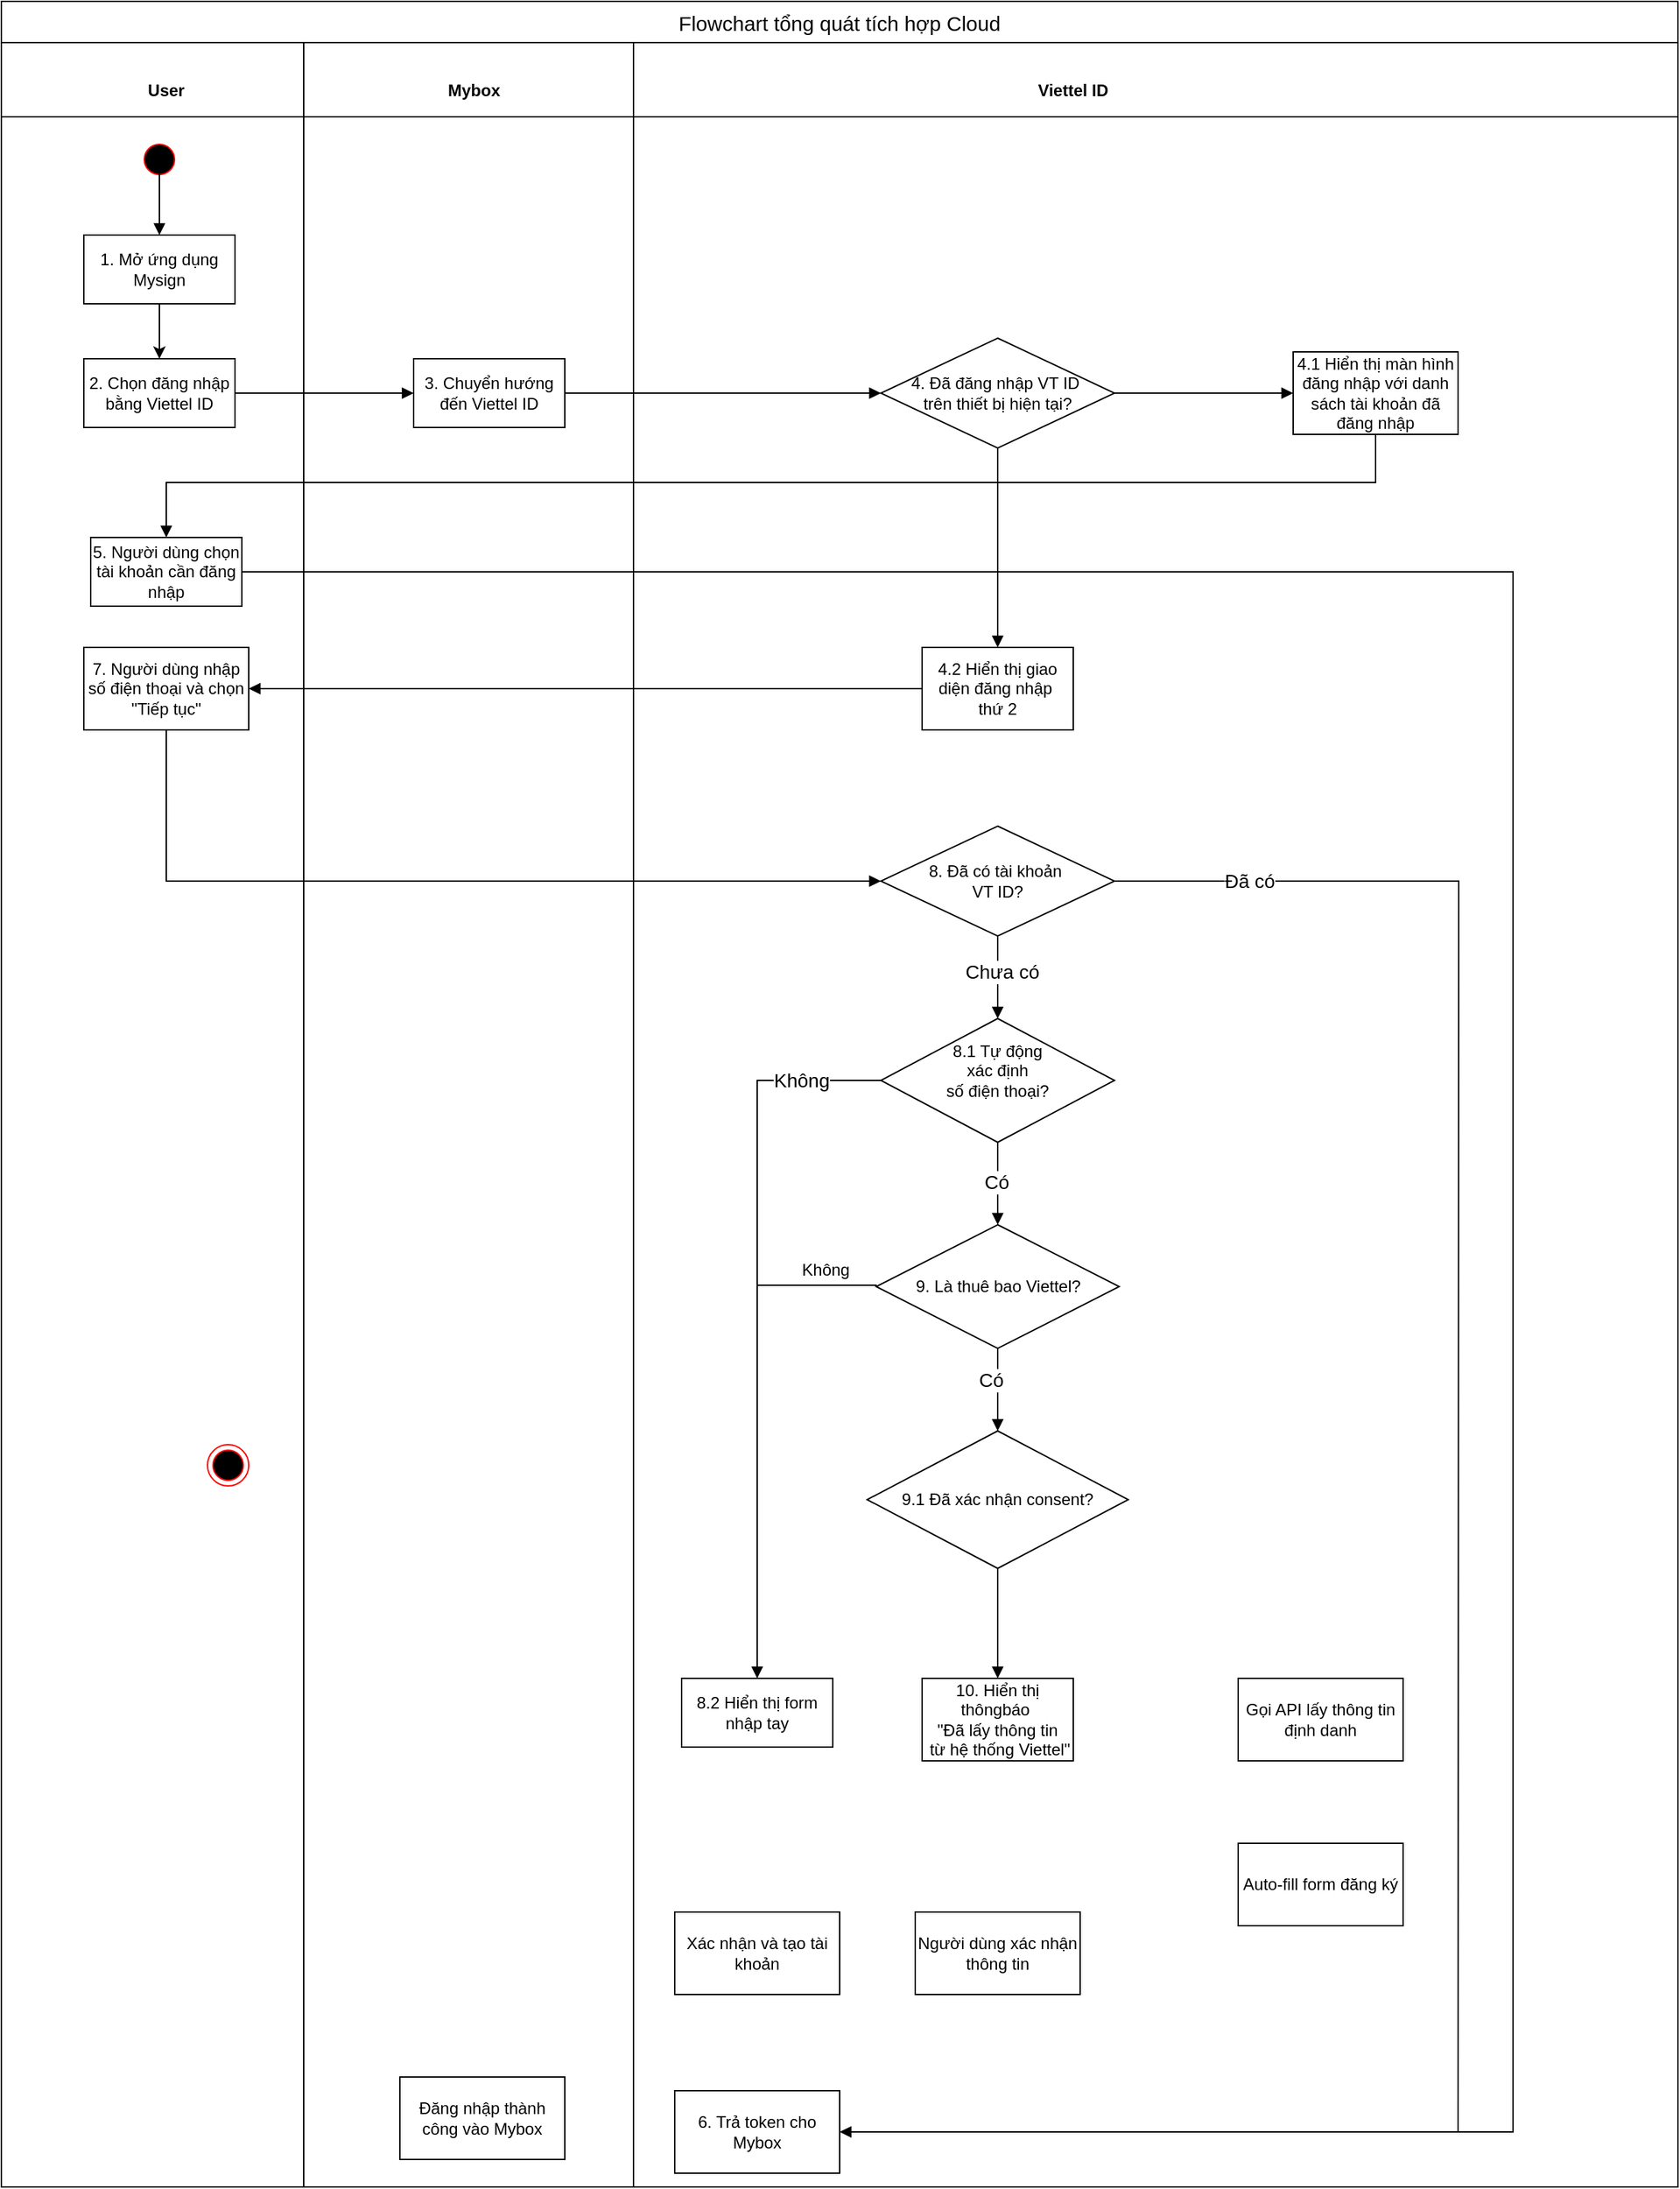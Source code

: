 <mxfile version="28.0.5">
  <diagram name="Trang-1" id="94uzMLs1_o3RW-zAGpia">
    <mxGraphModel dx="1500" dy="619" grid="1" gridSize="10" guides="1" tooltips="1" connect="1" arrows="1" fold="1" page="1" pageScale="1" pageWidth="827" pageHeight="1169" math="0" shadow="0">
      <root>
        <mxCell id="0" />
        <mxCell id="1" parent="0" />
        <mxCell id="i7ZkPhsIBtYQGttYs5Yl-10" value="Flowchart tổng quát tích hợp Cloud" style="shape=table;startSize=30;container=1;collapsible=0;childLayout=tableLayout;fontSize=15;fontStyle=0;verticalAlign=middle;" vertex="1" parent="1">
          <mxGeometry x="100" y="60" width="1220" height="1590" as="geometry" />
        </mxCell>
        <mxCell id="i7ZkPhsIBtYQGttYs5Yl-11" value="" style="shape=tableRow;horizontal=0;startSize=0;swimlaneHead=0;swimlaneBody=0;strokeColor=inherit;top=0;left=0;bottom=0;right=0;collapsible=0;dropTarget=0;fillColor=none;points=[[0,0.5],[1,0.5]];portConstraint=eastwest;" vertex="1" parent="i7ZkPhsIBtYQGttYs5Yl-10">
          <mxGeometry y="30" width="1220" height="1560" as="geometry" />
        </mxCell>
        <mxCell id="i7ZkPhsIBtYQGttYs5Yl-12" value="" style="shape=partialRectangle;html=1;whiteSpace=wrap;connectable=0;strokeColor=inherit;overflow=hidden;fillColor=none;top=0;left=0;bottom=0;right=0;pointerEvents=1;" vertex="1" parent="i7ZkPhsIBtYQGttYs5Yl-11">
          <mxGeometry width="220" height="1560" as="geometry">
            <mxRectangle width="220" height="1560" as="alternateBounds" />
          </mxGeometry>
        </mxCell>
        <mxCell id="i7ZkPhsIBtYQGttYs5Yl-13" value="" style="shape=partialRectangle;html=1;whiteSpace=wrap;connectable=0;strokeColor=inherit;overflow=hidden;fillColor=none;top=0;left=0;bottom=0;right=0;pointerEvents=1;" vertex="1" parent="i7ZkPhsIBtYQGttYs5Yl-11">
          <mxGeometry x="220" width="240" height="1560" as="geometry">
            <mxRectangle width="240" height="1560" as="alternateBounds" />
          </mxGeometry>
        </mxCell>
        <mxCell id="i7ZkPhsIBtYQGttYs5Yl-14" value="" style="shape=partialRectangle;html=1;whiteSpace=wrap;connectable=0;strokeColor=inherit;overflow=hidden;fillColor=none;top=0;left=0;bottom=0;right=0;pointerEvents=1;" vertex="1" parent="i7ZkPhsIBtYQGttYs5Yl-11">
          <mxGeometry x="460" width="760" height="1560" as="geometry">
            <mxRectangle width="760" height="1560" as="alternateBounds" />
          </mxGeometry>
        </mxCell>
        <mxCell id="i7ZkPhsIBtYQGttYs5Yl-15" value="" style="line;strokeWidth=1;fillColor=none;align=left;verticalAlign=middle;spacingTop=-1;spacingLeft=3;spacingRight=3;rotatable=0;labelPosition=right;points=[];portConstraint=eastwest;strokeColor=inherit;" vertex="1" parent="1">
          <mxGeometry x="100" y="140" width="1220" height="8" as="geometry" />
        </mxCell>
        <mxCell id="i7ZkPhsIBtYQGttYs5Yl-16" value="User" style="text;strokeColor=none;align=center;fillColor=none;html=1;verticalAlign=middle;whiteSpace=wrap;rounded=0;fontStyle=1" vertex="1" parent="1">
          <mxGeometry x="190" y="110" width="60" height="30" as="geometry" />
        </mxCell>
        <mxCell id="i7ZkPhsIBtYQGttYs5Yl-17" value="Mybox" style="text;strokeColor=none;align=center;fillColor=none;html=1;verticalAlign=middle;whiteSpace=wrap;rounded=0;fontStyle=1" vertex="1" parent="1">
          <mxGeometry x="414" y="110" width="60" height="30" as="geometry" />
        </mxCell>
        <mxCell id="i7ZkPhsIBtYQGttYs5Yl-18" value="Viettel ID" style="text;strokeColor=none;align=center;fillColor=none;html=1;verticalAlign=middle;whiteSpace=wrap;rounded=0;fontStyle=1" vertex="1" parent="1">
          <mxGeometry x="850" y="110" width="60" height="30" as="geometry" />
        </mxCell>
        <mxCell id="i7ZkPhsIBtYQGttYs5Yl-66" value="" style="edgeStyle=orthogonalEdgeStyle;rounded=0;orthogonalLoop=1;jettySize=auto;html=1;" edge="1" parent="1" source="i7ZkPhsIBtYQGttYs5Yl-20" target="i7ZkPhsIBtYQGttYs5Yl-21">
          <mxGeometry relative="1" as="geometry">
            <Array as="points">
              <mxPoint x="215" y="280" />
              <mxPoint x="215" y="280" />
            </Array>
          </mxGeometry>
        </mxCell>
        <mxCell id="i7ZkPhsIBtYQGttYs5Yl-20" value="1. Mở ứng dụng Mysign" style="html=1;whiteSpace=wrap;" vertex="1" parent="1">
          <mxGeometry x="160" y="230" width="110" height="50" as="geometry" />
        </mxCell>
        <mxCell id="i7ZkPhsIBtYQGttYs5Yl-21" value="2. Chọn đăng nhập bằng Viettel ID" style="html=1;whiteSpace=wrap;" vertex="1" parent="1">
          <mxGeometry x="160" y="320" width="110" height="50" as="geometry" />
        </mxCell>
        <mxCell id="i7ZkPhsIBtYQGttYs5Yl-22" value="3. Chuyển hướng đến Viettel ID" style="html=1;whiteSpace=wrap;" vertex="1" parent="1">
          <mxGeometry x="400" y="320" width="110" height="50" as="geometry" />
        </mxCell>
        <mxCell id="i7ZkPhsIBtYQGttYs5Yl-24" value="4. Đã đăng nhập VT ID&amp;nbsp;&lt;div&gt;trên thiết bị hiện tại?&lt;/div&gt;" style="rhombus;whiteSpace=wrap;html=1;" vertex="1" parent="1">
          <mxGeometry x="740" y="305" width="170" height="80" as="geometry" />
        </mxCell>
        <mxCell id="i7ZkPhsIBtYQGttYs5Yl-27" value="6. Trả token cho Mybox" style="rounded=0;whiteSpace=wrap;html=1;" vertex="1" parent="1">
          <mxGeometry x="590" y="1580" width="120" height="60" as="geometry" />
        </mxCell>
        <mxCell id="i7ZkPhsIBtYQGttYs5Yl-28" value="Đăng nhập thành công vào Mybox" style="rounded=0;whiteSpace=wrap;html=1;" vertex="1" parent="1">
          <mxGeometry x="390" y="1570" width="120" height="60" as="geometry" />
        </mxCell>
        <mxCell id="i7ZkPhsIBtYQGttYs5Yl-31" value="" style="ellipse;html=1;shape=startState;fillColor=#000000;strokeColor=#ff0000;" vertex="1" parent="1">
          <mxGeometry x="200" y="160" width="30" height="30" as="geometry" />
        </mxCell>
        <mxCell id="i7ZkPhsIBtYQGttYs5Yl-33" value="" style="ellipse;html=1;shape=endState;fillColor=#000000;strokeColor=#ff0000;" vertex="1" parent="1">
          <mxGeometry x="250" y="1110" width="30" height="30" as="geometry" />
        </mxCell>
        <mxCell id="i7ZkPhsIBtYQGttYs5Yl-35" value="7. Người dùng nhập số điện thoại và chọn &quot;Tiếp tục&quot;" style="rounded=0;whiteSpace=wrap;html=1;" vertex="1" parent="1">
          <mxGeometry x="160" y="530" width="120" height="60" as="geometry" />
        </mxCell>
        <mxCell id="i7ZkPhsIBtYQGttYs5Yl-37" value="8. Đã có tài khoản&amp;nbsp;&lt;div&gt;VT ID?&lt;/div&gt;" style="rhombus;whiteSpace=wrap;html=1;" vertex="1" parent="1">
          <mxGeometry x="740" y="660" width="170" height="80" as="geometry" />
        </mxCell>
        <mxCell id="i7ZkPhsIBtYQGttYs5Yl-39" value="8.1 Tự động&lt;div&gt;xác định&lt;/div&gt;&lt;div&gt;số điện thoại?&lt;/div&gt;&lt;div&gt;&lt;br&gt;&lt;/div&gt;" style="rhombus;whiteSpace=wrap;html=1;" vertex="1" parent="1">
          <mxGeometry x="740" y="800" width="170" height="90" as="geometry" />
        </mxCell>
        <mxCell id="i7ZkPhsIBtYQGttYs5Yl-40" value="9. Là thuê bao Viettel?" style="rhombus;whiteSpace=wrap;html=1;" vertex="1" parent="1">
          <mxGeometry x="736.57" y="950" width="176.87" height="90" as="geometry" />
        </mxCell>
        <mxCell id="i7ZkPhsIBtYQGttYs5Yl-41" value="9.1 Đã xác nhận consent?" style="rhombus;whiteSpace=wrap;html=1;" vertex="1" parent="1">
          <mxGeometry x="730" y="1100" width="190" height="100" as="geometry" />
        </mxCell>
        <mxCell id="i7ZkPhsIBtYQGttYs5Yl-43" value="Gọi API lấy thông tin định danh" style="rounded=0;whiteSpace=wrap;html=1;" vertex="1" parent="1">
          <mxGeometry x="1000" y="1280" width="120" height="60" as="geometry" />
        </mxCell>
        <mxCell id="i7ZkPhsIBtYQGttYs5Yl-44" value="Auto-fill form đăng ký" style="rounded=0;whiteSpace=wrap;html=1;" vertex="1" parent="1">
          <mxGeometry x="1000" y="1400" width="120" height="60" as="geometry" />
        </mxCell>
        <mxCell id="i7ZkPhsIBtYQGttYs5Yl-45" value="Người dùng xác nhận thông tin" style="rounded=0;whiteSpace=wrap;html=1;" vertex="1" parent="1">
          <mxGeometry x="765" y="1450" width="120" height="60" as="geometry" />
        </mxCell>
        <mxCell id="i7ZkPhsIBtYQGttYs5Yl-46" value="Xác nhận và tạo tài khoản" style="rounded=0;whiteSpace=wrap;html=1;" vertex="1" parent="1">
          <mxGeometry x="590" y="1450" width="120" height="60" as="geometry" />
        </mxCell>
        <mxCell id="i7ZkPhsIBtYQGttYs5Yl-57" value="5. Người dùng chọn tài khoản cần đăng nhập" style="html=1;whiteSpace=wrap;" vertex="1" parent="1">
          <mxGeometry x="165" y="450" width="110" height="50" as="geometry" />
        </mxCell>
        <mxCell id="i7ZkPhsIBtYQGttYs5Yl-60" value="4.1 Hiển thị màn hình đăng nhập với danh sách tài khoản đã đăng nhập" style="html=1;whiteSpace=wrap;align=center;" vertex="1" parent="1">
          <mxGeometry x="1040" y="315" width="120" height="60" as="geometry" />
        </mxCell>
        <mxCell id="i7ZkPhsIBtYQGttYs5Yl-61" value="4.2 Hiển thị giao diện đăng nhập&amp;nbsp;&lt;div&gt;thứ 2&lt;/div&gt;" style="html=1;whiteSpace=wrap;verticalAlign=middle;" vertex="1" parent="1">
          <mxGeometry x="770" y="530" width="110" height="60" as="geometry" />
        </mxCell>
        <mxCell id="i7ZkPhsIBtYQGttYs5Yl-62" value="8.2 Hiển thị form nhập tay" style="html=1;whiteSpace=wrap;" vertex="1" parent="1">
          <mxGeometry x="595" y="1280" width="110" height="50" as="geometry" />
        </mxCell>
        <mxCell id="i7ZkPhsIBtYQGttYs5Yl-63" value="" style="html=1;verticalAlign=bottom;endArrow=block;curved=0;rounded=0;entryX=0.5;entryY=0;entryDx=0;entryDy=0;" edge="1" parent="1" target="i7ZkPhsIBtYQGttYs5Yl-20">
          <mxGeometry width="80" relative="1" as="geometry">
            <mxPoint x="215" y="180" as="sourcePoint" />
            <mxPoint x="900" y="630" as="targetPoint" />
          </mxGeometry>
        </mxCell>
        <mxCell id="i7ZkPhsIBtYQGttYs5Yl-67" value="" style="html=1;verticalAlign=bottom;endArrow=block;curved=0;rounded=0;entryX=0;entryY=0.5;entryDx=0;entryDy=0;exitX=1;exitY=0.5;exitDx=0;exitDy=0;" edge="1" parent="1" source="i7ZkPhsIBtYQGttYs5Yl-21" target="i7ZkPhsIBtYQGttYs5Yl-22">
          <mxGeometry width="80" relative="1" as="geometry">
            <mxPoint x="270" y="340" as="sourcePoint" />
            <mxPoint x="350" y="340" as="targetPoint" />
          </mxGeometry>
        </mxCell>
        <mxCell id="i7ZkPhsIBtYQGttYs5Yl-68" value="" style="html=1;verticalAlign=bottom;endArrow=block;curved=0;rounded=0;entryX=0;entryY=0.5;entryDx=0;entryDy=0;" edge="1" parent="1" target="i7ZkPhsIBtYQGttYs5Yl-24">
          <mxGeometry width="80" relative="1" as="geometry">
            <mxPoint x="510" y="345" as="sourcePoint" />
            <mxPoint x="590" y="340" as="targetPoint" />
          </mxGeometry>
        </mxCell>
        <mxCell id="i7ZkPhsIBtYQGttYs5Yl-69" value="" style="html=1;verticalAlign=bottom;endArrow=block;curved=0;rounded=0;entryX=0;entryY=0.5;entryDx=0;entryDy=0;exitX=1;exitY=0.5;exitDx=0;exitDy=0;" edge="1" parent="1" source="i7ZkPhsIBtYQGttYs5Yl-24" target="i7ZkPhsIBtYQGttYs5Yl-60">
          <mxGeometry width="80" relative="1" as="geometry">
            <mxPoint x="910" y="340" as="sourcePoint" />
            <mxPoint x="990" y="340" as="targetPoint" />
          </mxGeometry>
        </mxCell>
        <mxCell id="i7ZkPhsIBtYQGttYs5Yl-70" value="" style="html=1;verticalAlign=bottom;endArrow=block;curved=0;rounded=0;exitX=0.5;exitY=1;exitDx=0;exitDy=0;entryX=0.5;entryY=0;entryDx=0;entryDy=0;" edge="1" parent="1" source="i7ZkPhsIBtYQGttYs5Yl-60" target="i7ZkPhsIBtYQGttYs5Yl-57">
          <mxGeometry width="80" relative="1" as="geometry">
            <mxPoint x="620" y="510" as="sourcePoint" />
            <mxPoint x="700" y="510" as="targetPoint" />
            <Array as="points">
              <mxPoint x="1100" y="410" />
              <mxPoint x="220" y="410" />
            </Array>
          </mxGeometry>
        </mxCell>
        <mxCell id="i7ZkPhsIBtYQGttYs5Yl-74" value="" style="html=1;verticalAlign=bottom;endArrow=block;curved=0;rounded=0;exitX=1;exitY=0.5;exitDx=0;exitDy=0;entryX=1;entryY=0.5;entryDx=0;entryDy=0;" edge="1" parent="1" source="i7ZkPhsIBtYQGttYs5Yl-57" target="i7ZkPhsIBtYQGttYs5Yl-27">
          <mxGeometry width="80" relative="1" as="geometry">
            <mxPoint x="620" y="660" as="sourcePoint" />
            <mxPoint x="700" y="660" as="targetPoint" />
            <Array as="points">
              <mxPoint x="1200" y="475" />
              <mxPoint x="1200" y="1610" />
            </Array>
          </mxGeometry>
        </mxCell>
        <mxCell id="i7ZkPhsIBtYQGttYs5Yl-76" value="" style="html=1;verticalAlign=bottom;endArrow=block;curved=0;rounded=0;exitX=0.5;exitY=1;exitDx=0;exitDy=0;entryX=0.5;entryY=0;entryDx=0;entryDy=0;" edge="1" parent="1" source="i7ZkPhsIBtYQGttYs5Yl-24" target="i7ZkPhsIBtYQGttYs5Yl-61">
          <mxGeometry width="80" relative="1" as="geometry">
            <mxPoint x="610" y="530" as="sourcePoint" />
            <mxPoint x="825" y="440" as="targetPoint" />
          </mxGeometry>
        </mxCell>
        <mxCell id="i7ZkPhsIBtYQGttYs5Yl-78" value="10. Hiển thị thôngbáo&amp;nbsp;&lt;div&gt;&quot;Đã lấy thông tin&lt;/div&gt;&lt;div&gt;&amp;nbsp;từ hệ thống Viettel&quot;&lt;/div&gt;" style="html=1;whiteSpace=wrap;" vertex="1" parent="1">
          <mxGeometry x="770.01" y="1280" width="110" height="60" as="geometry" />
        </mxCell>
        <mxCell id="i7ZkPhsIBtYQGttYs5Yl-79" value="" style="html=1;verticalAlign=bottom;endArrow=block;curved=0;rounded=0;entryX=0.5;entryY=0;entryDx=0;entryDy=0;exitX=0.5;exitY=1;exitDx=0;exitDy=0;" edge="1" parent="1" source="i7ZkPhsIBtYQGttYs5Yl-37" target="i7ZkPhsIBtYQGttYs5Yl-39">
          <mxGeometry width="80" relative="1" as="geometry">
            <mxPoint x="830" y="650" as="sourcePoint" />
            <mxPoint x="910" y="650" as="targetPoint" />
          </mxGeometry>
        </mxCell>
        <mxCell id="i7ZkPhsIBtYQGttYs5Yl-92" value="Chưa có" style="edgeLabel;html=1;align=center;verticalAlign=middle;resizable=0;points=[];fontSize=14;" vertex="1" connectable="0" parent="i7ZkPhsIBtYQGttYs5Yl-79">
          <mxGeometry x="-0.178" y="3" relative="1" as="geometry">
            <mxPoint y="1" as="offset" />
          </mxGeometry>
        </mxCell>
        <mxCell id="i7ZkPhsIBtYQGttYs5Yl-80" value="" style="html=1;verticalAlign=bottom;endArrow=block;curved=0;rounded=0;entryX=0.5;entryY=0;entryDx=0;entryDy=0;exitX=0.5;exitY=1;exitDx=0;exitDy=0;" edge="1" parent="1" source="i7ZkPhsIBtYQGttYs5Yl-39" target="i7ZkPhsIBtYQGttYs5Yl-40">
          <mxGeometry width="80" relative="1" as="geometry">
            <mxPoint x="828" y="890" as="sourcePoint" />
            <mxPoint x="828" y="930" as="targetPoint" />
          </mxGeometry>
        </mxCell>
        <mxCell id="i7ZkPhsIBtYQGttYs5Yl-94" value="&lt;font style=&quot;font-size: 14px;&quot;&gt;Có&lt;/font&gt;" style="edgeLabel;html=1;align=center;verticalAlign=middle;resizable=0;points=[];" vertex="1" connectable="0" parent="i7ZkPhsIBtYQGttYs5Yl-80">
          <mxGeometry x="-0.022" y="-1" relative="1" as="geometry">
            <mxPoint y="-1" as="offset" />
          </mxGeometry>
        </mxCell>
        <mxCell id="i7ZkPhsIBtYQGttYs5Yl-81" value="" style="html=1;verticalAlign=bottom;endArrow=block;curved=0;rounded=0;entryX=0.5;entryY=0;entryDx=0;entryDy=0;exitX=0.5;exitY=1;exitDx=0;exitDy=0;" edge="1" parent="1" source="i7ZkPhsIBtYQGttYs5Yl-40" target="i7ZkPhsIBtYQGttYs5Yl-41">
          <mxGeometry width="80" relative="1" as="geometry">
            <mxPoint x="830" y="1020" as="sourcePoint" />
            <mxPoint x="910" y="1020" as="targetPoint" />
          </mxGeometry>
        </mxCell>
        <mxCell id="i7ZkPhsIBtYQGttYs5Yl-96" value="&lt;font style=&quot;font-size: 14px;&quot;&gt;Có&lt;/font&gt;" style="edgeLabel;html=1;align=center;verticalAlign=middle;resizable=0;points=[];" vertex="1" connectable="0" parent="i7ZkPhsIBtYQGttYs5Yl-81">
          <mxGeometry x="-0.222" y="-5" relative="1" as="geometry">
            <mxPoint y="-1" as="offset" />
          </mxGeometry>
        </mxCell>
        <mxCell id="i7ZkPhsIBtYQGttYs5Yl-82" value="" style="html=1;verticalAlign=bottom;endArrow=block;curved=0;rounded=0;entryX=0.5;entryY=0;entryDx=0;entryDy=0;exitX=0.5;exitY=1;exitDx=0;exitDy=0;" edge="1" parent="1" source="i7ZkPhsIBtYQGttYs5Yl-41" target="i7ZkPhsIBtYQGttYs5Yl-78">
          <mxGeometry width="80" relative="1" as="geometry">
            <mxPoint x="830" y="1220" as="sourcePoint" />
            <mxPoint x="910" y="1220" as="targetPoint" />
          </mxGeometry>
        </mxCell>
        <mxCell id="i7ZkPhsIBtYQGttYs5Yl-84" value="" style="html=1;verticalAlign=bottom;endArrow=block;curved=0;rounded=0;exitX=0;exitY=0.5;exitDx=0;exitDy=0;entryX=1;entryY=0.5;entryDx=0;entryDy=0;" edge="1" parent="1" source="i7ZkPhsIBtYQGttYs5Yl-61" target="i7ZkPhsIBtYQGttYs5Yl-35">
          <mxGeometry width="80" relative="1" as="geometry">
            <mxPoint x="580" y="670" as="sourcePoint" />
            <mxPoint x="660" y="670" as="targetPoint" />
          </mxGeometry>
        </mxCell>
        <mxCell id="i7ZkPhsIBtYQGttYs5Yl-85" value="" style="html=1;verticalAlign=bottom;endArrow=block;curved=0;rounded=0;entryX=0;entryY=0.5;entryDx=0;entryDy=0;exitX=0.5;exitY=1;exitDx=0;exitDy=0;" edge="1" parent="1" source="i7ZkPhsIBtYQGttYs5Yl-35" target="i7ZkPhsIBtYQGttYs5Yl-37">
          <mxGeometry width="80" relative="1" as="geometry">
            <mxPoint x="440" y="680" as="sourcePoint" />
            <mxPoint x="520" y="680" as="targetPoint" />
            <Array as="points">
              <mxPoint x="220" y="700" />
            </Array>
          </mxGeometry>
        </mxCell>
        <mxCell id="i7ZkPhsIBtYQGttYs5Yl-87" value="" style="endArrow=none;html=1;edgeStyle=orthogonalEdgeStyle;rounded=0;exitX=1;exitY=0.5;exitDx=0;exitDy=0;" edge="1" parent="1" source="i7ZkPhsIBtYQGttYs5Yl-37">
          <mxGeometry relative="1" as="geometry">
            <mxPoint x="830" y="970" as="sourcePoint" />
            <mxPoint x="1160" y="1610" as="targetPoint" />
          </mxGeometry>
        </mxCell>
        <mxCell id="i7ZkPhsIBtYQGttYs5Yl-91" value="&lt;font style=&quot;font-size: 14px;&quot;&gt;Đã có&lt;/font&gt;" style="edgeLabel;html=1;align=center;verticalAlign=middle;resizable=0;points=[];" vertex="1" connectable="0" parent="i7ZkPhsIBtYQGttYs5Yl-87">
          <mxGeometry x="-0.831" relative="1" as="geometry">
            <mxPoint as="offset" />
          </mxGeometry>
        </mxCell>
        <mxCell id="i7ZkPhsIBtYQGttYs5Yl-93" value="" style="html=1;verticalAlign=bottom;endArrow=block;curved=0;rounded=0;exitX=0;exitY=0.5;exitDx=0;exitDy=0;entryX=0.5;entryY=0;entryDx=0;entryDy=0;" edge="1" parent="1" source="i7ZkPhsIBtYQGttYs5Yl-39" target="i7ZkPhsIBtYQGttYs5Yl-62">
          <mxGeometry width="80" relative="1" as="geometry">
            <mxPoint x="600" y="980" as="sourcePoint" />
            <mxPoint x="680" y="980" as="targetPoint" />
            <Array as="points">
              <mxPoint x="650" y="845" />
            </Array>
          </mxGeometry>
        </mxCell>
        <mxCell id="i7ZkPhsIBtYQGttYs5Yl-95" value="&lt;font style=&quot;font-size: 14px;&quot;&gt;Không&lt;/font&gt;" style="edgeLabel;html=1;align=center;verticalAlign=middle;resizable=0;points=[];" vertex="1" connectable="0" parent="i7ZkPhsIBtYQGttYs5Yl-93">
          <mxGeometry x="-0.779" relative="1" as="geometry">
            <mxPoint as="offset" />
          </mxGeometry>
        </mxCell>
        <mxCell id="i7ZkPhsIBtYQGttYs5Yl-104" value="" style="line;strokeWidth=1;fillColor=none;align=left;verticalAlign=middle;spacingTop=-1;spacingLeft=3;spacingRight=3;rotatable=0;labelPosition=right;points=[];portConstraint=eastwest;strokeColor=inherit;" vertex="1" parent="1">
          <mxGeometry x="650" y="990" width="87" height="8" as="geometry" />
        </mxCell>
        <mxCell id="i7ZkPhsIBtYQGttYs5Yl-105" value="Không" style="text;strokeColor=none;align=center;fillColor=none;html=1;verticalAlign=middle;whiteSpace=wrap;rounded=0;" vertex="1" parent="1">
          <mxGeometry x="670" y="968" width="60" height="30" as="geometry" />
        </mxCell>
      </root>
    </mxGraphModel>
  </diagram>
</mxfile>

